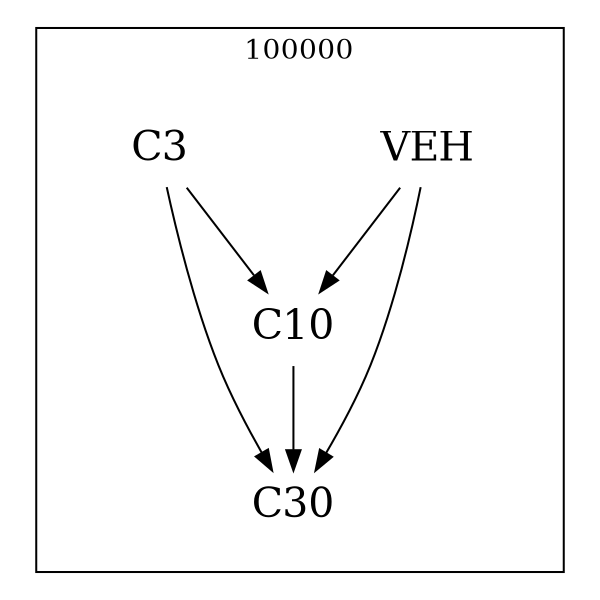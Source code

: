 strict digraph DAGS {
	size = "4,4!" ; ratio ="fill"; subgraph cluster_0{
			labeldoc = "t";
			label = "100000";node	[label= VEH, shape = plaintext, fontsize=20] VEH;node	[label= C3, shape = plaintext, fontsize=20] C3;node	[label= C10, shape = plaintext, fontsize=20] C10;node	[label= C30, shape = plaintext, fontsize=20] C30;
VEH->C10;
VEH->C30;
C3->C10;
C3->C30;
C10->C30;
	}}